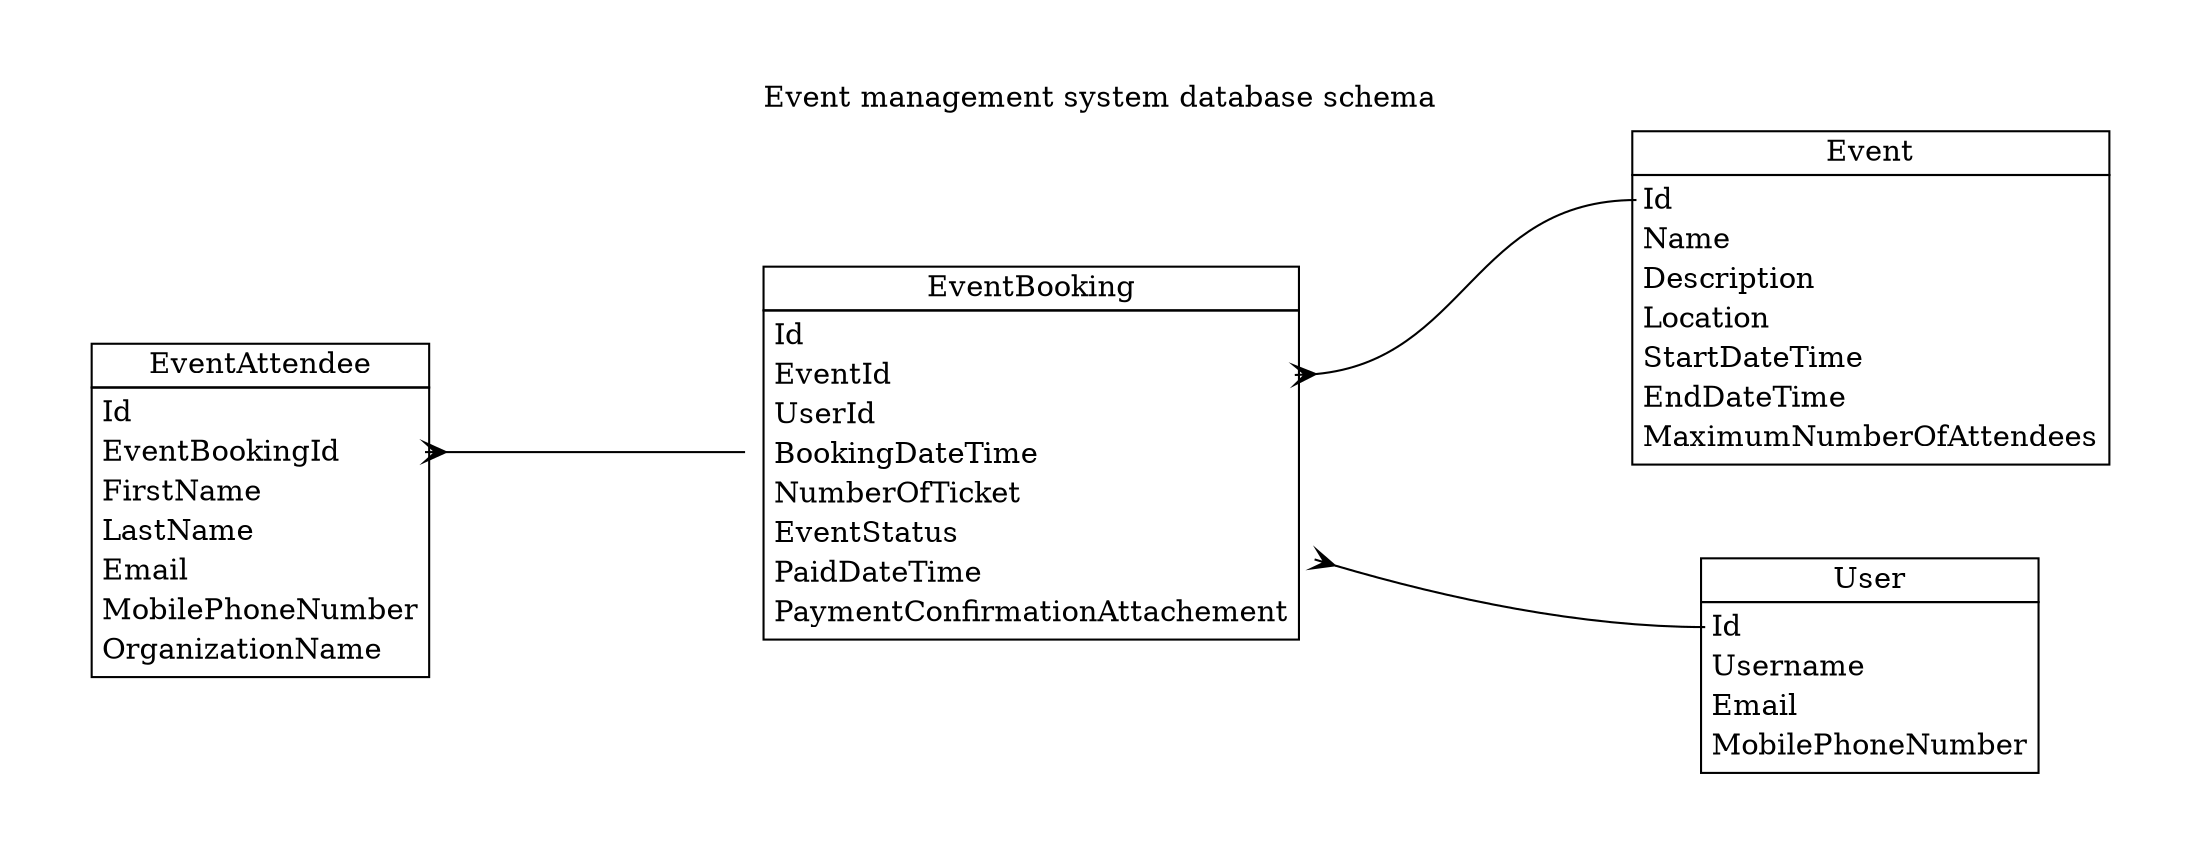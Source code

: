 //comment 
/*
comment
*/
/*
https://spin.atomicobject.com/2017/11/15/table-rel-diagrams-graphviz/
https://mamchenkov.net/wordpress/2015/08/20/graphviz-dot-erds-network-diagrams/

HTML like style
https://www.graphviz.org/doc/info/shapes.html
*/
digraph {
    label="Event management system database schema";
    labelloc=top;
    graph [pad="0.5", nodesep="0.5", ranksep="2"];
    node [shape=plain]
    rankdir=LR;
    // One-to-many relation (from one, to many)
    //Arrow https://www.graphviz.org/doc/info/arrows.html
    edge [arrowhead=crow, arrowtail=crow]

    Event [
        shape=plaintext
        label=<
            <table border='0' cellborder='1' cellspacing='0'>
                <tr><td>Event</td></tr>
                <tr>
                    <td>
                        <table cellspacing='0' cellborder='0' border='0'>
                            <tr><td align='left' port='Id'>Id</td></tr>
                            <tr><td align='left' port=''>Name</td></tr>
                            <tr><td align='left'>Description</td></tr>
                            <tr><td align='left'>Location</td></tr>
                            <tr><td align='left'>StartDateTime</td></tr>
                            <tr><td align='left'>EndDateTime</td></tr>
                            <tr><td align='left'>MaximumNumberOfAttendees</td></tr>
                        </table>
                    </td>
                </tr>
            </table>
        >];

    EventBooking [
        shape=plaintext
        label=<
            <table border='0' cellborder='1' cellspacing='0'>
                <tr><td>EventBooking</td></tr>
                <tr>
                    <td>
                        <table cellspacing='0' cellborder='0' border='0'>
                            <tr><td align='left' port='z'>Id</td></tr>
                            <tr><td align='left' port='EventId'>EventId</td></tr>
                            <tr><td align='left' port='z'>UserId</td></tr>
                            <tr><td align='left'>BookingDateTime</td></tr>
                            <tr><td align='left'>NumberOfTicket</td></tr>
                            <tr><td align='left'>EventStatus</td></tr>
                            <tr><td align='left'>PaidDateTime</td></tr>
                            <tr><td align='left'>PaymentConfirmationAttachement</td></tr>
                        </table>
                    </td>
                </tr>
            </table>
        >];

    EventAttendee [
        shape=plaintext
        label=<
            <table border='0' cellborder='1' cellspacing='0'>
                <tr><td>EventAttendee</td></tr>
                <tr>
                    <td>
                        <table cellspacing='0' cellborder='0' border='0'>
                            <tr><td align='left'>Id</td></tr>
                            <tr><td align='left' port='EventBookingId'>EventBookingId</td></tr>
                            <tr><td align='left'>FirstName</td></tr>
                            <tr><td align='left'>LastName</td></tr>
                            <tr><td align='left'>Email</td></tr>
                            <tr><td align='left'>MobilePhoneNumber</td></tr>
                            <tr><td align='left'>OrganizationName</td></tr>
                        </table>
                    </td>
                </tr>
            </table>
        >];

    User [
        shape=plaintext
        label=<
            <table border='0' cellborder='1' cellspacing='0'>
                <tr><td>User</td></tr>
                <tr>
                    <td>
                        <table cellspacing='0' cellborder='0' border='0'>
                            <tr><td align='left' port='Id'>Id</td></tr>
                            <tr><td align='left'>Username</td></tr>
                            <tr><td align='left'>Email</td></tr>
                            <tr><td align='left'>MobilePhoneNumber</td></tr>
                        </table>
                    </td>
                </tr>
            </table>
        >];

    // https://stackoverflow.com/a/17742184/1872200
    // https://www.graphviz.org/doc/info/attrs.html#k:dirType

    // child -> parent
    EventBooking:EventId -> Event:Id [dir="back"]
    EventBooking:UserId -> User:Id [dir="back"]
    EventAttendee:EventBookingId -> EventBooking:Id [dir="back"]
}